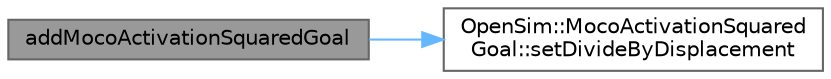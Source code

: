 digraph "addMocoActivationSquaredGoal"
{
 // LATEX_PDF_SIZE
  bgcolor="transparent";
  edge [fontname=Helvetica,fontsize=10,labelfontname=Helvetica,labelfontsize=10];
  node [fontname=Helvetica,fontsize=10,shape=box,height=0.2,width=0.4];
  rankdir="LR";
  Node1 [id="Node000001",label="addMocoActivationSquaredGoal",height=0.2,width=0.4,color="gray40", fillcolor="grey60", style="filled", fontcolor="black",tooltip=" "];
  Node1 -> Node2 [id="edge1_Node000001_Node000002",color="steelblue1",style="solid",tooltip=" "];
  Node2 [id="Node000002",label="OpenSim::MocoActivationSquared\lGoal::setDivideByDisplacement",height=0.2,width=0.4,color="grey40", fillcolor="white", style="filled",URL="$class_open_sim_1_1_moco_activation_squared_goal.html#a3ef2697982590b28e9013c929b47e0a4",tooltip=" "];
}
